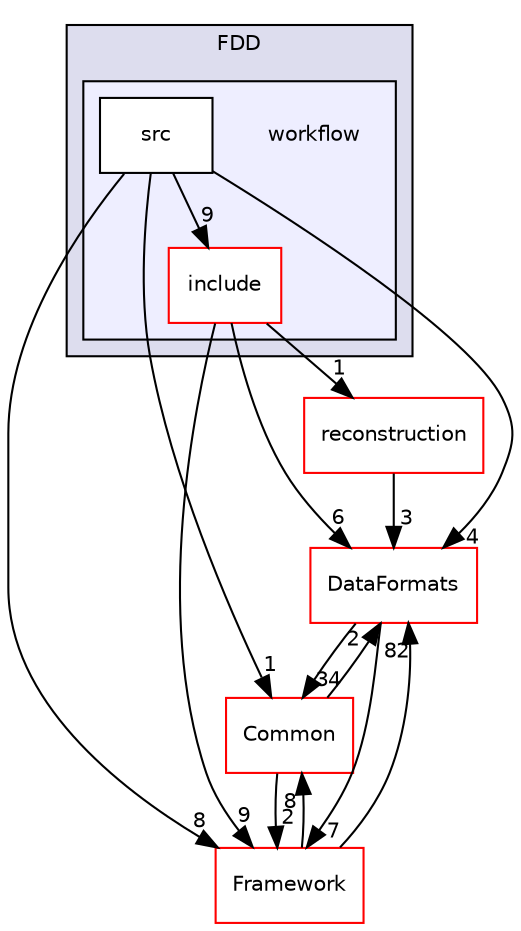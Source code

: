 digraph "/home/travis/build/AliceO2Group/AliceO2/Detectors/FIT/FDD/workflow" {
  bgcolor=transparent;
  compound=true
  node [ fontsize="10", fontname="Helvetica"];
  edge [ labelfontsize="10", labelfontname="Helvetica"];
  subgraph clusterdir_a5b1c90a9b4d60b6556bfe35a03caaa0 {
    graph [ bgcolor="#ddddee", pencolor="black", label="FDD" fontname="Helvetica", fontsize="10", URL="dir_a5b1c90a9b4d60b6556bfe35a03caaa0.html"]
  subgraph clusterdir_a58d63da91ebc530ad40649c3f01757f {
    graph [ bgcolor="#eeeeff", pencolor="black", label="" URL="dir_a58d63da91ebc530ad40649c3f01757f.html"];
    dir_a58d63da91ebc530ad40649c3f01757f [shape=plaintext label="workflow"];
    dir_6c6345ba72c9861e0bc6c84a0b141d36 [shape=box label="include" color="red" fillcolor="white" style="filled" URL="dir_6c6345ba72c9861e0bc6c84a0b141d36.html"];
    dir_873ae8954a9ad67b3926d8c81d25c943 [shape=box label="src" color="black" fillcolor="white" style="filled" URL="dir_873ae8954a9ad67b3926d8c81d25c943.html"];
  }
  }
  dir_d5c094e363832484c79758a29eb05a6f [shape=box label="reconstruction" color="red" URL="dir_d5c094e363832484c79758a29eb05a6f.html"];
  dir_4ab6b4cc6a7edbff49100e9123df213f [shape=box label="Common" color="red" URL="dir_4ab6b4cc6a7edbff49100e9123df213f.html"];
  dir_bcbb2cf9a3d3d83e5515c82071a07177 [shape=box label="Framework" color="red" URL="dir_bcbb2cf9a3d3d83e5515c82071a07177.html"];
  dir_2171f7ec022c5423887b07c69b2f5b48 [shape=box label="DataFormats" color="red" URL="dir_2171f7ec022c5423887b07c69b2f5b48.html"];
  dir_d5c094e363832484c79758a29eb05a6f->dir_2171f7ec022c5423887b07c69b2f5b48 [headlabel="3", labeldistance=1.5 headhref="dir_000432_000076.html"];
  dir_873ae8954a9ad67b3926d8c81d25c943->dir_6c6345ba72c9861e0bc6c84a0b141d36 [headlabel="9", labeldistance=1.5 headhref="dir_000403_000387.html"];
  dir_873ae8954a9ad67b3926d8c81d25c943->dir_4ab6b4cc6a7edbff49100e9123df213f [headlabel="1", labeldistance=1.5 headhref="dir_000403_000027.html"];
  dir_873ae8954a9ad67b3926d8c81d25c943->dir_bcbb2cf9a3d3d83e5515c82071a07177 [headlabel="8", labeldistance=1.5 headhref="dir_000403_000013.html"];
  dir_873ae8954a9ad67b3926d8c81d25c943->dir_2171f7ec022c5423887b07c69b2f5b48 [headlabel="4", labeldistance=1.5 headhref="dir_000403_000076.html"];
  dir_6c6345ba72c9861e0bc6c84a0b141d36->dir_d5c094e363832484c79758a29eb05a6f [headlabel="1", labeldistance=1.5 headhref="dir_000387_000432.html"];
  dir_6c6345ba72c9861e0bc6c84a0b141d36->dir_bcbb2cf9a3d3d83e5515c82071a07177 [headlabel="9", labeldistance=1.5 headhref="dir_000387_000013.html"];
  dir_6c6345ba72c9861e0bc6c84a0b141d36->dir_2171f7ec022c5423887b07c69b2f5b48 [headlabel="6", labeldistance=1.5 headhref="dir_000387_000076.html"];
  dir_4ab6b4cc6a7edbff49100e9123df213f->dir_bcbb2cf9a3d3d83e5515c82071a07177 [headlabel="2", labeldistance=1.5 headhref="dir_000027_000013.html"];
  dir_4ab6b4cc6a7edbff49100e9123df213f->dir_2171f7ec022c5423887b07c69b2f5b48 [headlabel="2", labeldistance=1.5 headhref="dir_000027_000076.html"];
  dir_bcbb2cf9a3d3d83e5515c82071a07177->dir_4ab6b4cc6a7edbff49100e9123df213f [headlabel="8", labeldistance=1.5 headhref="dir_000013_000027.html"];
  dir_bcbb2cf9a3d3d83e5515c82071a07177->dir_2171f7ec022c5423887b07c69b2f5b48 [headlabel="82", labeldistance=1.5 headhref="dir_000013_000076.html"];
  dir_2171f7ec022c5423887b07c69b2f5b48->dir_4ab6b4cc6a7edbff49100e9123df213f [headlabel="34", labeldistance=1.5 headhref="dir_000076_000027.html"];
  dir_2171f7ec022c5423887b07c69b2f5b48->dir_bcbb2cf9a3d3d83e5515c82071a07177 [headlabel="7", labeldistance=1.5 headhref="dir_000076_000013.html"];
}
